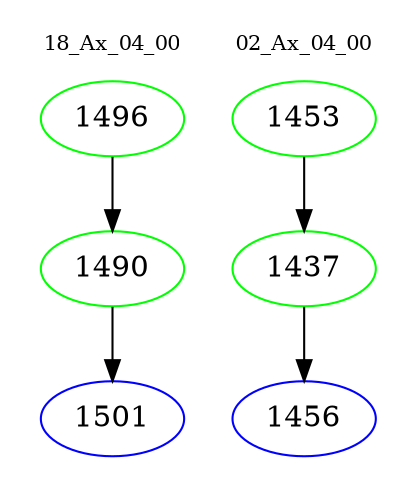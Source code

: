 digraph{
subgraph cluster_0 {
color = white
label = "18_Ax_04_00";
fontsize=10;
T0_1496 [label="1496", color="green"]
T0_1496 -> T0_1490 [color="black"]
T0_1490 [label="1490", color="green"]
T0_1490 -> T0_1501 [color="black"]
T0_1501 [label="1501", color="blue"]
}
subgraph cluster_1 {
color = white
label = "02_Ax_04_00";
fontsize=10;
T1_1453 [label="1453", color="green"]
T1_1453 -> T1_1437 [color="black"]
T1_1437 [label="1437", color="green"]
T1_1437 -> T1_1456 [color="black"]
T1_1456 [label="1456", color="blue"]
}
}
